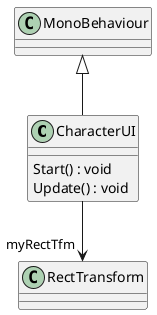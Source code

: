 @startuml
class CharacterUI {
    Start() : void
    Update() : void
}
MonoBehaviour <|-- CharacterUI
CharacterUI --> "myRectTfm" RectTransform
@enduml
